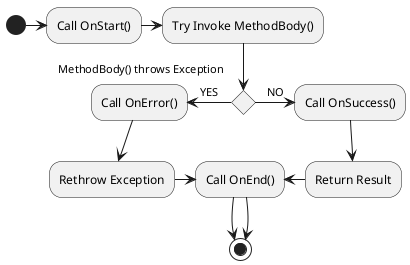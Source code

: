 @startuml
(*) -right-> "Call OnStart()"
-right-> "Try Invoke MethodBody()"
If "MethodBody() throws Exception" then
  -left-> [YES] "Call OnError()"
  -down-> "Rethrow Exception"
  -right-> "Call OnEnd()"
  -down-> (*)
else
  -right-> [NO]  "Call OnSuccess()"
  -down->  "Return Result"
  -left-> "Call OnEnd()"
  -down-> (*)
@enduml